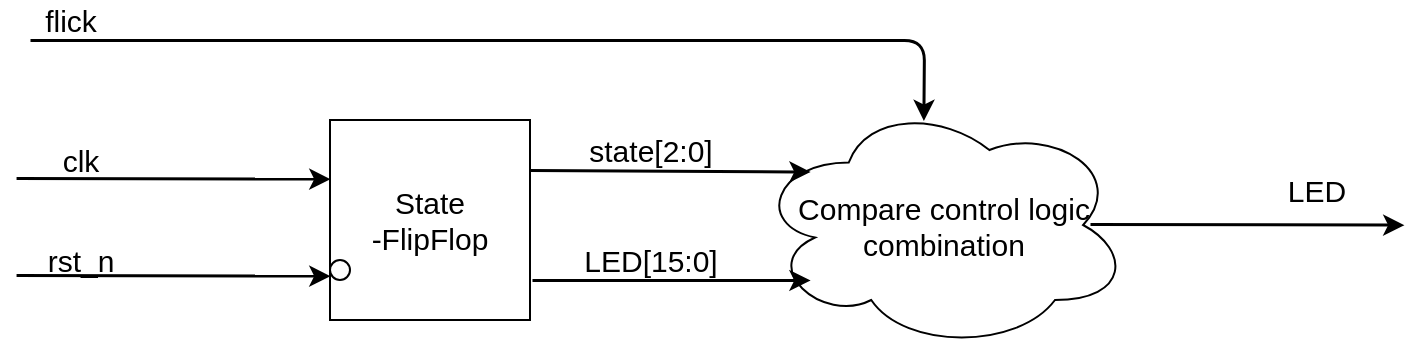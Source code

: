 <mxfile version="14.8.3" type="github">
  <diagram id="lNwx70YwFImhAdkBiCjS" name="Page-1">
    <mxGraphModel dx="1846" dy="519" grid="1" gridSize="10" guides="1" tooltips="1" connect="1" arrows="1" fold="1" page="1" pageScale="1" pageWidth="827" pageHeight="1169" math="0" shadow="0">
      <root>
        <mxCell id="0" />
        <mxCell id="1" parent="0" />
        <mxCell id="bOoDoIh7ptmJdQdkOBES-1" value="&lt;font style=&quot;font-size: 15px&quot;&gt;Compare control logic combination&lt;/font&gt;" style="ellipse;shape=cloud;whiteSpace=wrap;html=1;" parent="1" vertex="1">
          <mxGeometry x="362.5" y="370" width="187.5" height="125" as="geometry" />
        </mxCell>
        <mxCell id="-i50-3i5kCzuWG5Ihwtd-1" value="&lt;font style=&quot;font-size: 15px&quot;&gt;State&lt;br&gt;-FlipFlop&lt;/font&gt;" style="whiteSpace=wrap;html=1;aspect=fixed;" parent="1" vertex="1">
          <mxGeometry x="150" y="380" width="100" height="100" as="geometry" />
        </mxCell>
        <mxCell id="-i50-3i5kCzuWG5Ihwtd-10" value="&lt;font style=&quot;font-size: 15px&quot;&gt;flick&lt;/font&gt;" style="text;html=1;align=center;verticalAlign=middle;resizable=0;points=[];autosize=1;strokeColor=none;" parent="1" vertex="1">
          <mxGeometry y="320" width="40" height="20" as="geometry" />
        </mxCell>
        <mxCell id="-i50-3i5kCzuWG5Ihwtd-11" value="&lt;font style=&quot;font-size: 15px&quot;&gt;rst_n&lt;/font&gt;" style="text;html=1;align=center;verticalAlign=middle;resizable=0;points=[];autosize=1;strokeColor=none;" parent="1" vertex="1">
          <mxGeometry y="440" width="50" height="20" as="geometry" />
        </mxCell>
        <mxCell id="-i50-3i5kCzuWG5Ihwtd-17" value="&lt;font style=&quot;font-size: 15px&quot;&gt;clk&lt;/font&gt;" style="text;html=1;align=center;verticalAlign=middle;resizable=0;points=[];autosize=1;strokeColor=none;" parent="1" vertex="1">
          <mxGeometry x="10" y="390" width="30" height="20" as="geometry" />
        </mxCell>
        <mxCell id="-i50-3i5kCzuWG5Ihwtd-21" value="&lt;font style=&quot;font-size: 15px&quot;&gt;state[2:0]&lt;/font&gt;" style="text;html=1;align=center;verticalAlign=middle;resizable=0;points=[];autosize=1;strokeColor=none;" parent="1" vertex="1">
          <mxGeometry x="270" y="385" width="80" height="20" as="geometry" />
        </mxCell>
        <mxCell id="-i50-3i5kCzuWG5Ihwtd-25" value="&lt;font style=&quot;font-size: 15px&quot;&gt;LED[15:0]&lt;/font&gt;" style="text;html=1;align=center;verticalAlign=middle;resizable=0;points=[];autosize=1;strokeColor=none;" parent="1" vertex="1">
          <mxGeometry x="270" y="440" width="80" height="20" as="geometry" />
        </mxCell>
        <mxCell id="hbCj_O3Rf5jofnhxSVeA-1" value="" style="ellipse;whiteSpace=wrap;html=1;aspect=fixed;" parent="1" vertex="1">
          <mxGeometry x="150" y="450" width="10" height="10" as="geometry" />
        </mxCell>
        <mxCell id="WTmReTC3h2AS-RSaAFp--1" value="" style="endArrow=classic;html=1;strokeWidth=1.5;entryX=0.147;entryY=0.72;entryDx=0;entryDy=0;entryPerimeter=0;" edge="1" parent="1" target="bOoDoIh7ptmJdQdkOBES-1">
          <mxGeometry width="50" height="50" relative="1" as="geometry">
            <mxPoint x="251" y="460" as="sourcePoint" />
            <mxPoint x="360" y="458" as="targetPoint" />
          </mxGeometry>
        </mxCell>
        <mxCell id="WTmReTC3h2AS-RSaAFp--2" value="" style="endArrow=classic;html=1;strokeWidth=1.5;entryX=0.147;entryY=0.286;entryDx=0;entryDy=0;entryPerimeter=0;exitX=1;exitY=0.25;exitDx=0;exitDy=0;" edge="1" parent="1" source="-i50-3i5kCzuWG5Ihwtd-1" target="bOoDoIh7ptmJdQdkOBES-1">
          <mxGeometry width="50" height="50" relative="1" as="geometry">
            <mxPoint x="230" y="425" as="sourcePoint" />
            <mxPoint x="320" y="429" as="targetPoint" />
          </mxGeometry>
        </mxCell>
        <mxCell id="WTmReTC3h2AS-RSaAFp--4" value="" style="endArrow=classic;html=1;strokeWidth=1.5;entryX=0.183;entryY=0.848;entryDx=0;entryDy=0;entryPerimeter=0;" edge="1" parent="1">
          <mxGeometry width="50" height="50" relative="1" as="geometry">
            <mxPoint x="-6.96" y="409" as="sourcePoint" />
            <mxPoint x="150.0" y="409.32" as="targetPoint" />
          </mxGeometry>
        </mxCell>
        <mxCell id="WTmReTC3h2AS-RSaAFp--5" value="" style="endArrow=classic;html=1;strokeWidth=1.5;entryX=0.183;entryY=0.848;entryDx=0;entryDy=0;entryPerimeter=0;" edge="1" parent="1">
          <mxGeometry width="50" height="50" relative="1" as="geometry">
            <mxPoint x="-6.96" y="457.5" as="sourcePoint" />
            <mxPoint x="150.0" y="457.82" as="targetPoint" />
          </mxGeometry>
        </mxCell>
        <mxCell id="WTmReTC3h2AS-RSaAFp--11" value="" style="endArrow=classic;html=1;strokeWidth=1.5;entryX=0.449;entryY=0.082;entryDx=0;entryDy=0;entryPerimeter=0;" edge="1" parent="1" target="bOoDoIh7ptmJdQdkOBES-1">
          <mxGeometry width="50" height="50" relative="1" as="geometry">
            <mxPoint x="-3.642e-14" y="340" as="sourcePoint" />
            <mxPoint x="450" y="340" as="targetPoint" />
            <Array as="points">
              <mxPoint x="447" y="340" />
            </Array>
          </mxGeometry>
        </mxCell>
        <mxCell id="WTmReTC3h2AS-RSaAFp--13" value="" style="endArrow=classic;html=1;strokeWidth=1.5;entryX=0.183;entryY=0.848;entryDx=0;entryDy=0;entryPerimeter=0;" edge="1" parent="1">
          <mxGeometry width="50" height="50" relative="1" as="geometry">
            <mxPoint x="530" y="432" as="sourcePoint" />
            <mxPoint x="686.96" y="432.32" as="targetPoint" />
          </mxGeometry>
        </mxCell>
        <mxCell id="WTmReTC3h2AS-RSaAFp--14" value="&lt;font style=&quot;font-size: 15px&quot;&gt;LED&lt;/font&gt;" style="text;html=1;align=center;verticalAlign=middle;resizable=0;points=[];autosize=1;strokeColor=none;" vertex="1" parent="1">
          <mxGeometry x="622.5" y="405" width="40" height="20" as="geometry" />
        </mxCell>
      </root>
    </mxGraphModel>
  </diagram>
</mxfile>
